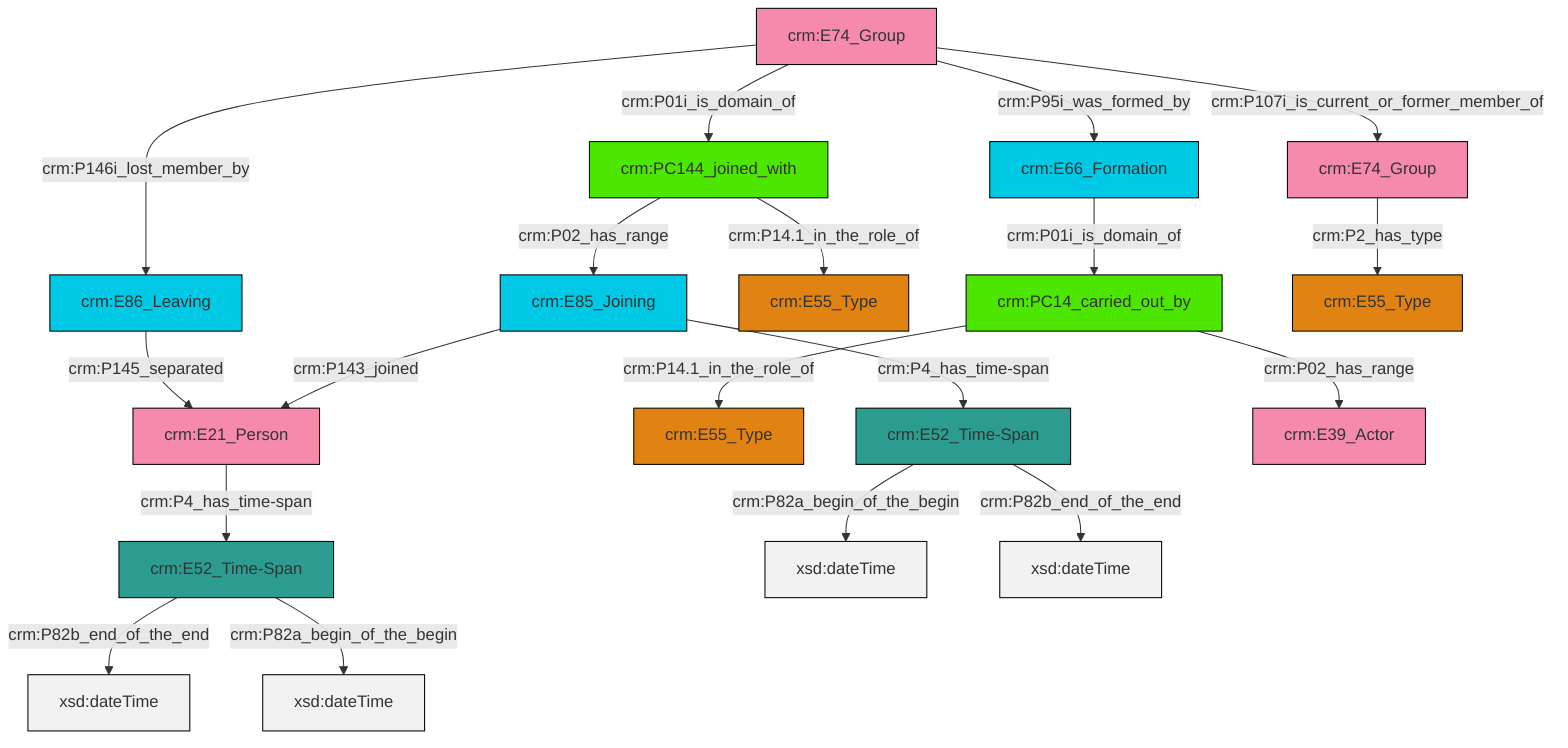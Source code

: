 graph TD
classDef Literal fill:#f2f2f2,stroke:#000000;
classDef CRM_Entity fill:#FFFFFF,stroke:#000000;
classDef Temporal_Entity fill:#00C9E6, stroke:#000000;
classDef Type fill:#E18312, stroke:#000000;
classDef Time-Span fill:#2C9C91, stroke:#000000;
classDef Appellation fill:#FFEB7F, stroke:#000000;
classDef Place fill:#008836, stroke:#000000;
classDef Persistent_Item fill:#B266B2, stroke:#000000;
classDef Conceptual_Object fill:#FFD700, stroke:#000000;
classDef Physical_Thing fill:#D2B48C, stroke:#000000;
classDef Actor fill:#f58aad, stroke:#000000;
classDef PC_Classes fill:#4ce600, stroke:#000000;
classDef Multi fill:#cccccc,stroke:#000000;

0["crm:E74_Group"]:::Actor -->|crm:P01i_is_domain_of| 1["crm:PC144_joined_with"]:::PC_Classes
2["crm:E86_Leaving"]:::Temporal_Entity -->|crm:P145_separated| 3["crm:E21_Person"]:::Actor
6["crm:E85_Joining"]:::Temporal_Entity -->|crm:P143_joined| 3["crm:E21_Person"]:::Actor
6["crm:E85_Joining"]:::Temporal_Entity -->|crm:P4_has_time-span| 11["crm:E52_Time-Span"]:::Time-Span
12["crm:E52_Time-Span"]:::Time-Span -->|crm:P82b_end_of_the_end| 13[xsd:dateTime]:::Literal
0["crm:E74_Group"]:::Actor -->|crm:P107i_is_current_or_former_member_of| 14["crm:E74_Group"]:::Actor
11["crm:E52_Time-Span"]:::Time-Span -->|crm:P82a_begin_of_the_begin| 15[xsd:dateTime]:::Literal
16["crm:E66_Formation"]:::Temporal_Entity -->|crm:P01i_is_domain_of| 9["crm:PC14_carried_out_by"]:::PC_Classes
11["crm:E52_Time-Span"]:::Time-Span -->|crm:P82b_end_of_the_end| 19[xsd:dateTime]:::Literal
1["crm:PC144_joined_with"]:::PC_Classes -->|crm:P02_has_range| 6["crm:E85_Joining"]:::Temporal_Entity
9["crm:PC14_carried_out_by"]:::PC_Classes -->|crm:P14.1_in_the_role_of| 4["crm:E55_Type"]:::Type
0["crm:E74_Group"]:::Actor -->|crm:P95i_was_formed_by| 16["crm:E66_Formation"]:::Temporal_Entity
0["crm:E74_Group"]:::Actor -->|crm:P146i_lost_member_by| 2["crm:E86_Leaving"]:::Temporal_Entity
1["crm:PC144_joined_with"]:::PC_Classes -->|crm:P14.1_in_the_role_of| 7["crm:E55_Type"]:::Type
14["crm:E74_Group"]:::Actor -->|crm:P2_has_type| 21["crm:E55_Type"]:::Type
3["crm:E21_Person"]:::Actor -->|crm:P4_has_time-span| 12["crm:E52_Time-Span"]:::Time-Span
12["crm:E52_Time-Span"]:::Time-Span -->|crm:P82a_begin_of_the_begin| 33[xsd:dateTime]:::Literal
9["crm:PC14_carried_out_by"]:::PC_Classes -->|crm:P02_has_range| 30["crm:E39_Actor"]:::Actor